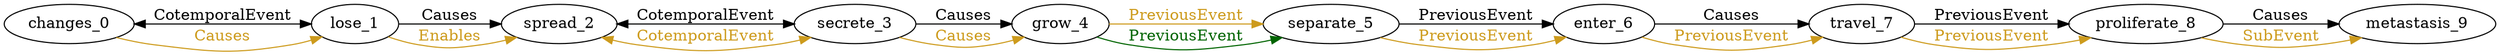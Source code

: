 digraph finite_state_machine { 
	rankdir=LR;
	size="50,50";
node0 [label = "changes_0"]
node1 [label = "lose_1"]
node2 [label = "spread_2"]
node3 [label = "secrete_3"]
node4 [label = "grow_4"]
node5 [label = "separate_5"]
node6 [label = "enter_6"]
node7 [label = "travel_7"]
node8 [label = "proliferate_8"]
node9 [label = "metastasis_9"]
node0 -> node1 [ label = "CotemporalEvent" fontcolor="black" dir = "both" color = "Black"];
node0 -> node1 [ label = "Causes" fontcolor="goldenrod3"  color = "goldenrod3"];
node1 -> node2 [ label = "Causes" fontcolor="black"  color = "Black"];
node1 -> node2 [ label = "Enables" fontcolor="goldenrod3"  color = "goldenrod3"];
node2 -> node3 [ label = "CotemporalEvent" fontcolor="black" dir = "both" color = "Black"];
node2 -> node3 [ label = "CotemporalEvent" fontcolor="goldenrod3" dir = "both" color = "goldenrod3"];
node3 -> node4 [ label = "Causes" fontcolor="black"  color = "Black"];
node3 -> node4 [ label = "Causes" fontcolor="goldenrod3"  color = "goldenrod3"];
node4 -> node5 [ label = "PreviousEvent" fontcolor="goldenrod3"  color = "goldenrod3"];
node5 -> node6 [ label = "PreviousEvent" fontcolor="black"  color = "Black"];
node5 -> node6 [ label = "PreviousEvent" fontcolor="goldenrod3"  color = "goldenrod3"];
node6 -> node7 [ label = "Causes" fontcolor="black"  color = "Black"];
node6 -> node7 [ label = "PreviousEvent" fontcolor="goldenrod3"  color = "goldenrod3"];
node7 -> node8 [ label = "PreviousEvent" fontcolor="black"  color = "Black"];
node7 -> node8 [ label = "PreviousEvent" fontcolor="goldenrod3"  color = "goldenrod3"];
node8 -> node9 [ label = "Causes" fontcolor="black"  color = "Black"];
node8 -> node9 [ label = "SubEvent" fontcolor="goldenrod3"  color = "goldenrod3"];
node4 -> node5 [ label = "PreviousEvent" fontcolor="darkgreen"  color = "darkgreen"];
}